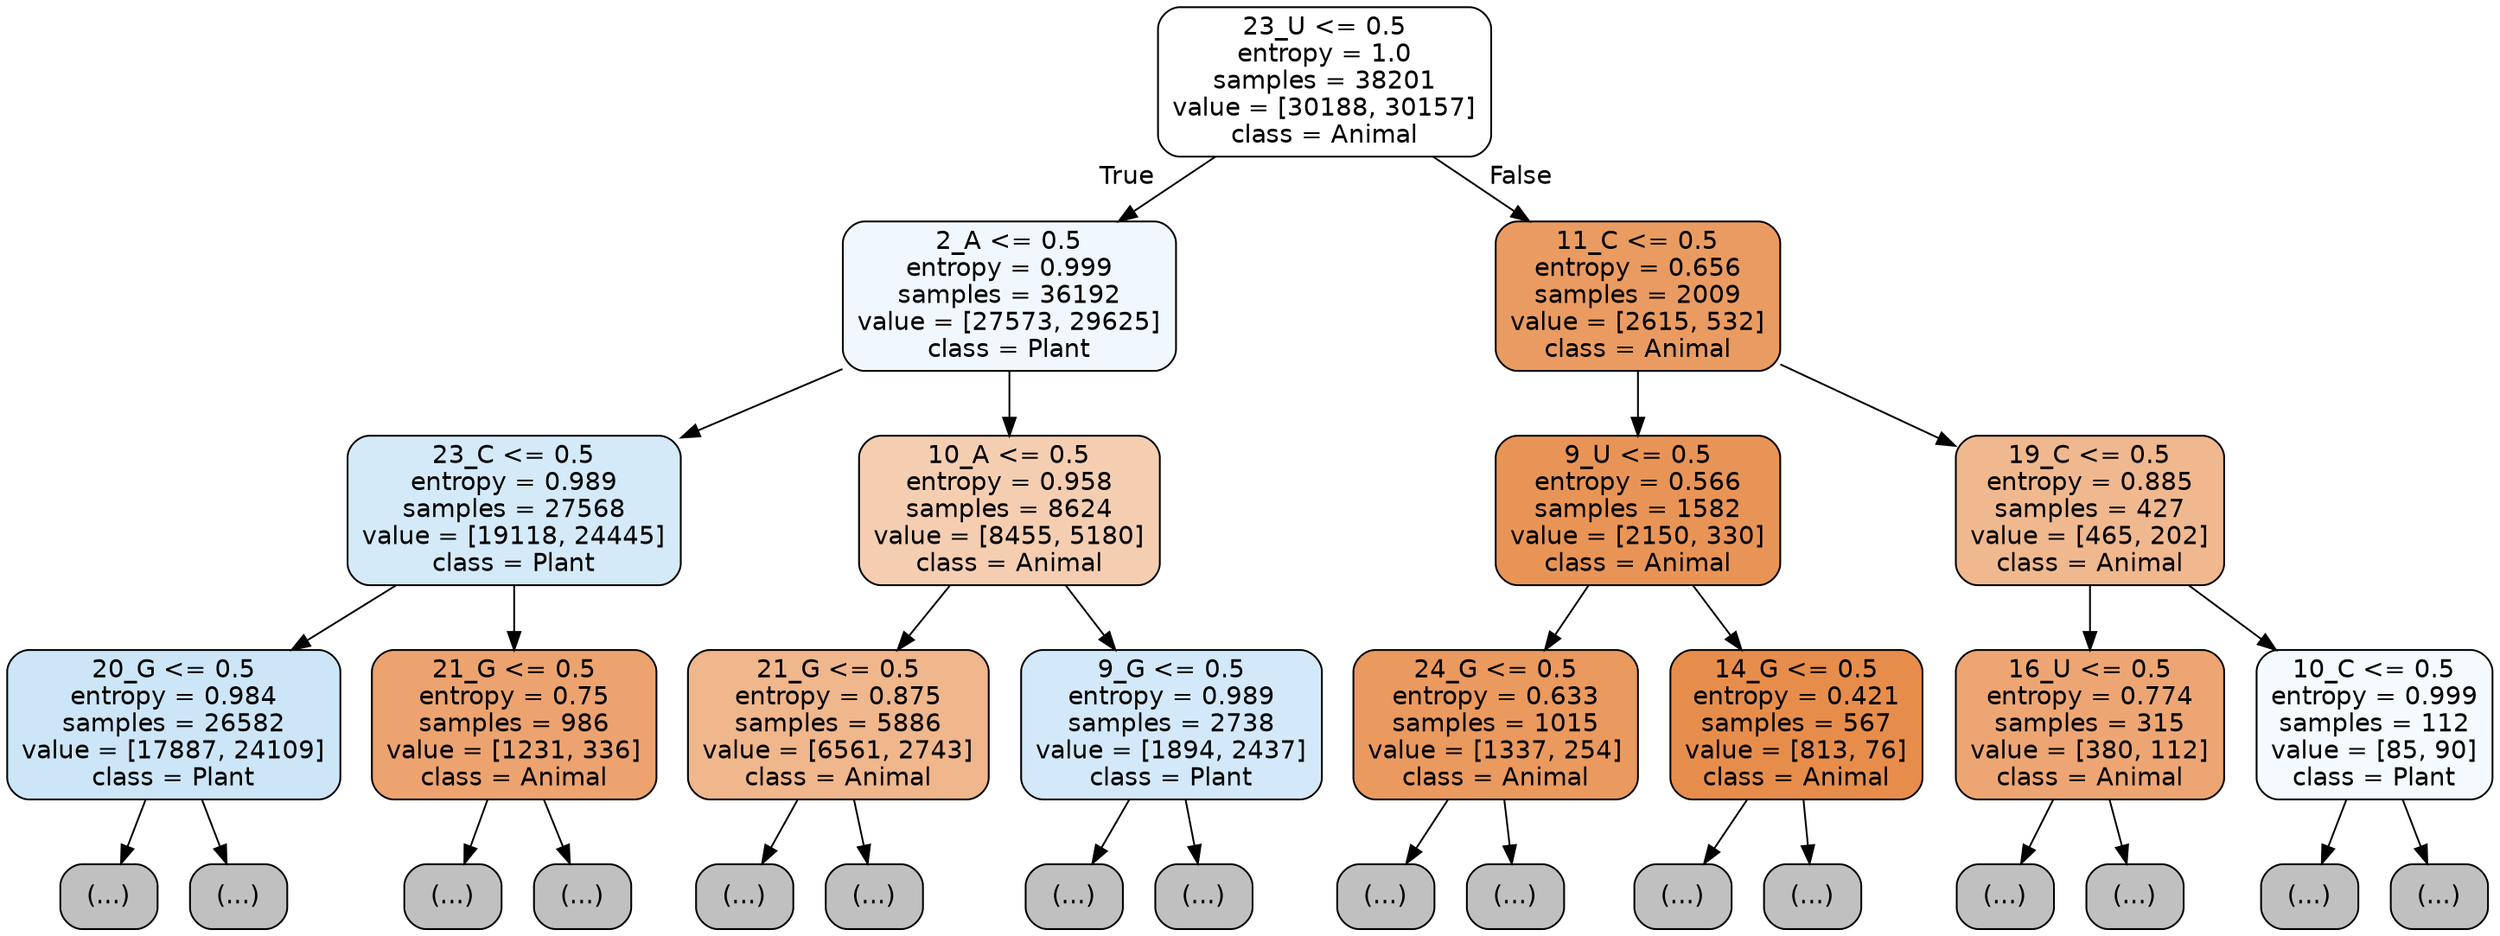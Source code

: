 digraph Tree {
node [shape=box, style="filled, rounded", color="black", fontname="helvetica"] ;
edge [fontname="helvetica"] ;
0 [label="23_U <= 0.5\nentropy = 1.0\nsamples = 38201\nvalue = [30188, 30157]\nclass = Animal", fillcolor="#ffffff"] ;
1 [label="2_A <= 0.5\nentropy = 0.999\nsamples = 36192\nvalue = [27573, 29625]\nclass = Plant", fillcolor="#f1f8fd"] ;
0 -> 1 [labeldistance=2.5, labelangle=45, headlabel="True"] ;
2 [label="23_C <= 0.5\nentropy = 0.989\nsamples = 27568\nvalue = [19118, 24445]\nclass = Plant", fillcolor="#d4eaf9"] ;
1 -> 2 ;
3 [label="20_G <= 0.5\nentropy = 0.984\nsamples = 26582\nvalue = [17887, 24109]\nclass = Plant", fillcolor="#cce6f8"] ;
2 -> 3 ;
4 [label="(...)", fillcolor="#C0C0C0"] ;
3 -> 4 ;
8729 [label="(...)", fillcolor="#C0C0C0"] ;
3 -> 8729 ;
11586 [label="21_G <= 0.5\nentropy = 0.75\nsamples = 986\nvalue = [1231, 336]\nclass = Animal", fillcolor="#eca36f"] ;
2 -> 11586 ;
11587 [label="(...)", fillcolor="#C0C0C0"] ;
11586 -> 11587 ;
11916 [label="(...)", fillcolor="#C0C0C0"] ;
11586 -> 11916 ;
12083 [label="10_A <= 0.5\nentropy = 0.958\nsamples = 8624\nvalue = [8455, 5180]\nclass = Animal", fillcolor="#f5ceb2"] ;
1 -> 12083 ;
12084 [label="21_G <= 0.5\nentropy = 0.875\nsamples = 5886\nvalue = [6561, 2743]\nclass = Animal", fillcolor="#f0b68c"] ;
12083 -> 12084 ;
12085 [label="(...)", fillcolor="#C0C0C0"] ;
12084 -> 12085 ;
14354 [label="(...)", fillcolor="#C0C0C0"] ;
12084 -> 14354 ;
15015 [label="9_G <= 0.5\nentropy = 0.989\nsamples = 2738\nvalue = [1894, 2437]\nclass = Plant", fillcolor="#d3e9f9"] ;
12083 -> 15015 ;
15016 [label="(...)", fillcolor="#C0C0C0"] ;
15015 -> 15016 ;
15735 [label="(...)", fillcolor="#C0C0C0"] ;
15015 -> 15735 ;
16026 [label="11_C <= 0.5\nentropy = 0.656\nsamples = 2009\nvalue = [2615, 532]\nclass = Animal", fillcolor="#ea9b61"] ;
0 -> 16026 [labeldistance=2.5, labelangle=-45, headlabel="False"] ;
16027 [label="9_U <= 0.5\nentropy = 0.566\nsamples = 1582\nvalue = [2150, 330]\nclass = Animal", fillcolor="#e99457"] ;
16026 -> 16027 ;
16028 [label="24_G <= 0.5\nentropy = 0.633\nsamples = 1015\nvalue = [1337, 254]\nclass = Animal", fillcolor="#ea995f"] ;
16027 -> 16028 ;
16029 [label="(...)", fillcolor="#C0C0C0"] ;
16028 -> 16029 ;
16364 [label="(...)", fillcolor="#C0C0C0"] ;
16028 -> 16364 ;
16425 [label="14_G <= 0.5\nentropy = 0.421\nsamples = 567\nvalue = [813, 76]\nclass = Animal", fillcolor="#e78d4c"] ;
16027 -> 16425 ;
16426 [label="(...)", fillcolor="#C0C0C0"] ;
16425 -> 16426 ;
16531 [label="(...)", fillcolor="#C0C0C0"] ;
16425 -> 16531 ;
16566 [label="19_C <= 0.5\nentropy = 0.885\nsamples = 427\nvalue = [465, 202]\nclass = Animal", fillcolor="#f0b88f"] ;
16026 -> 16566 ;
16567 [label="16_U <= 0.5\nentropy = 0.774\nsamples = 315\nvalue = [380, 112]\nclass = Animal", fillcolor="#eda673"] ;
16566 -> 16567 ;
16568 [label="(...)", fillcolor="#C0C0C0"] ;
16567 -> 16568 ;
16655 [label="(...)", fillcolor="#C0C0C0"] ;
16567 -> 16655 ;
16702 [label="10_C <= 0.5\nentropy = 0.999\nsamples = 112\nvalue = [85, 90]\nclass = Plant", fillcolor="#f4fafe"] ;
16566 -> 16702 ;
16703 [label="(...)", fillcolor="#C0C0C0"] ;
16702 -> 16703 ;
16748 [label="(...)", fillcolor="#C0C0C0"] ;
16702 -> 16748 ;
}